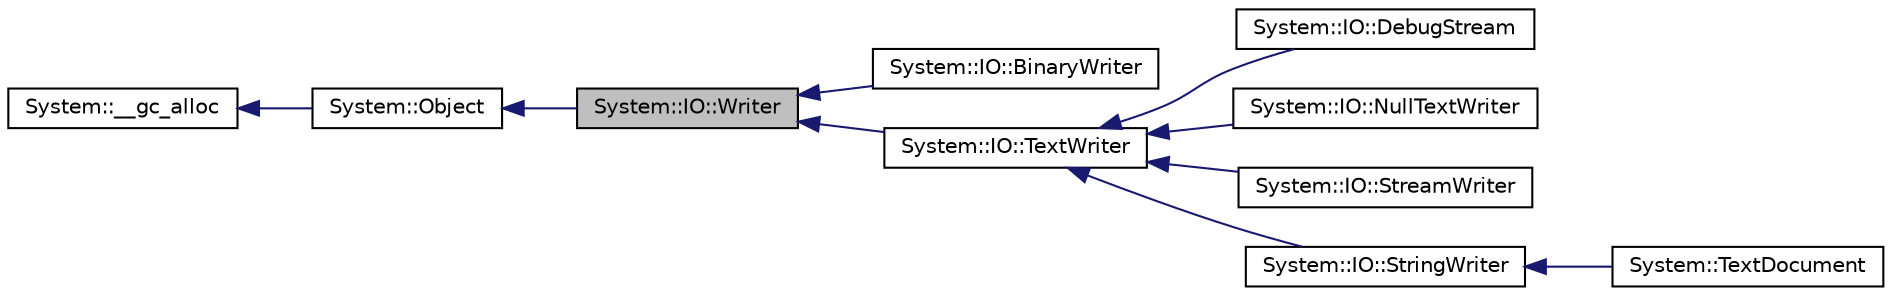 digraph G
{
  edge [fontname="Helvetica",fontsize="10",labelfontname="Helvetica",labelfontsize="10"];
  node [fontname="Helvetica",fontsize="10",shape=record];
  rankdir="LR";
  Node1 [label="System::IO::Writer",height=0.2,width=0.4,color="black", fillcolor="grey75", style="filled" fontcolor="black"];
  Node2 -> Node1 [dir="back",color="midnightblue",fontsize="10",style="solid",fontname="Helvetica"];
  Node2 [label="System::Object",height=0.2,width=0.4,color="black", fillcolor="white", style="filled",URL="$class_system_1_1_object.html"];
  Node3 -> Node2 [dir="back",color="midnightblue",fontsize="10",style="solid",fontname="Helvetica"];
  Node3 [label="System::__gc_alloc",height=0.2,width=0.4,color="black", fillcolor="white", style="filled",URL="$class_system_1_1____gc__alloc.html"];
  Node1 -> Node4 [dir="back",color="midnightblue",fontsize="10",style="solid",fontname="Helvetica"];
  Node4 [label="System::IO::BinaryWriter",height=0.2,width=0.4,color="black", fillcolor="white", style="filled",URL="$class_system_1_1_i_o_1_1_binary_writer.html"];
  Node1 -> Node5 [dir="back",color="midnightblue",fontsize="10",style="solid",fontname="Helvetica"];
  Node5 [label="System::IO::TextWriter",height=0.2,width=0.4,color="black", fillcolor="white", style="filled",URL="$class_system_1_1_i_o_1_1_text_writer.html"];
  Node5 -> Node6 [dir="back",color="midnightblue",fontsize="10",style="solid",fontname="Helvetica"];
  Node6 [label="System::IO::DebugStream",height=0.2,width=0.4,color="black", fillcolor="white", style="filled",URL="$class_system_1_1_i_o_1_1_debug_stream.html"];
  Node5 -> Node7 [dir="back",color="midnightblue",fontsize="10",style="solid",fontname="Helvetica"];
  Node7 [label="System::IO::NullTextWriter",height=0.2,width=0.4,color="black", fillcolor="white", style="filled",URL="$class_system_1_1_i_o_1_1_null_text_writer.html"];
  Node5 -> Node8 [dir="back",color="midnightblue",fontsize="10",style="solid",fontname="Helvetica"];
  Node8 [label="System::IO::StreamWriter",height=0.2,width=0.4,color="black", fillcolor="white", style="filled",URL="$class_system_1_1_i_o_1_1_stream_writer.html"];
  Node5 -> Node9 [dir="back",color="midnightblue",fontsize="10",style="solid",fontname="Helvetica"];
  Node9 [label="System::IO::StringWriter",height=0.2,width=0.4,color="black", fillcolor="white", style="filled",URL="$class_system_1_1_i_o_1_1_string_writer.html"];
  Node9 -> Node10 [dir="back",color="midnightblue",fontsize="10",style="solid",fontname="Helvetica"];
  Node10 [label="System::TextDocument",height=0.2,width=0.4,color="black", fillcolor="white", style="filled",URL="$class_system_1_1_text_document.html"];
}
